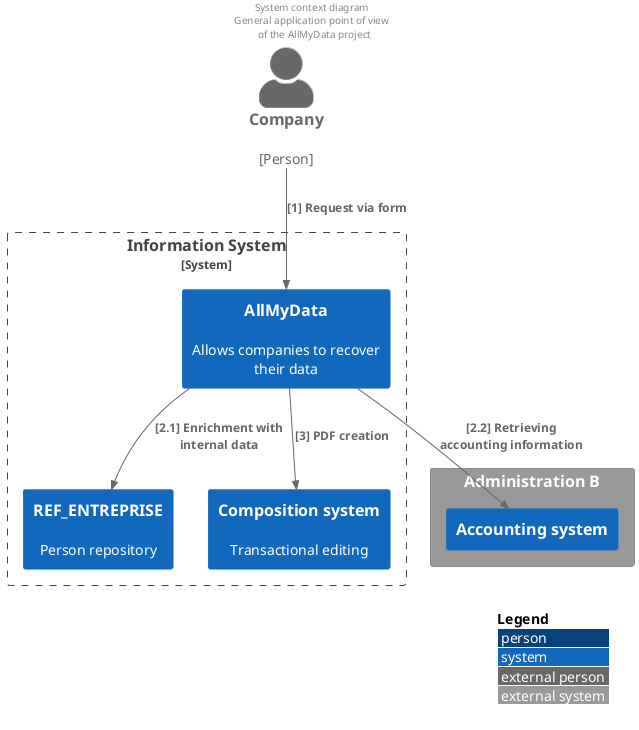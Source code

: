 @startuml general-application-design
!include <C4/C4_Context>
header System context diagram \nGeneral application point of view \n of the AllMyData project
LAYOUT_WITH_LEGEND()
SHOW_PERSON_PORTRAIT()

Person_Ext(company, "Company", "[Person]")

System_Ext(administration, "Administration B") {
     System(p1, "Accounting system")
}

System_Boundary(si, "Information System") {
   System(ma, "AllMyData", "Allows companies to recover their data")
   System(ref1, "REF_ENTREPRISE", "Person repository")
   System(compo, "Composition system", "Transactional editing") {
}

Rel(company, ma, "[1] Request via form")
Rel(ma, ref1, "[2.1] Enrichment with internal data")
Rel(ma, p1, "[2.2] Retrieving accounting information")
Rel(ma, compo, "[3] PDF creation")
@enduml